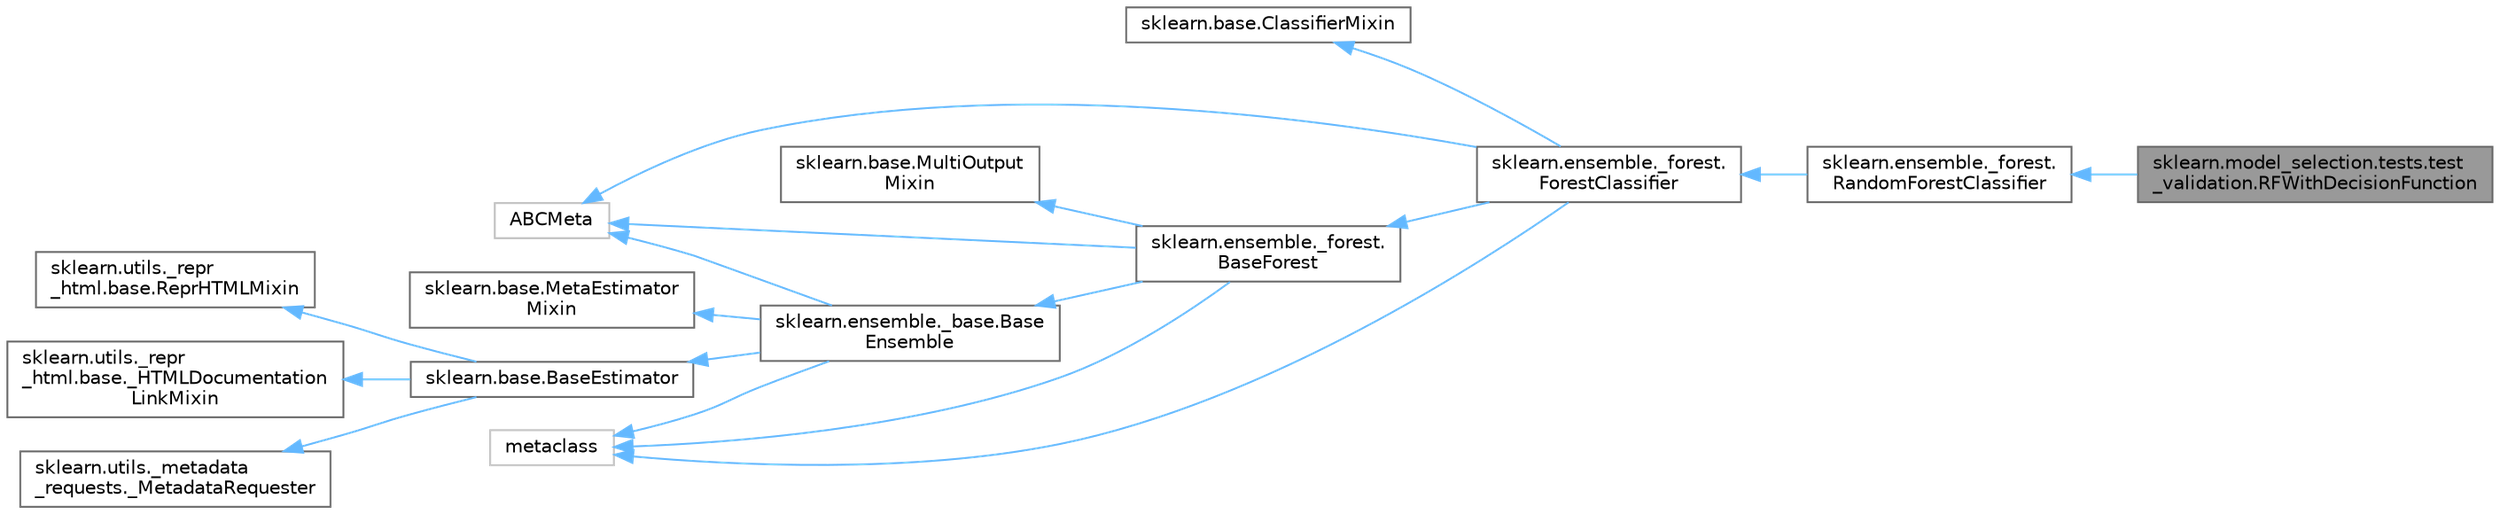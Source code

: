 digraph "sklearn.model_selection.tests.test_validation.RFWithDecisionFunction"
{
 // LATEX_PDF_SIZE
  bgcolor="transparent";
  edge [fontname=Helvetica,fontsize=10,labelfontname=Helvetica,labelfontsize=10];
  node [fontname=Helvetica,fontsize=10,shape=box,height=0.2,width=0.4];
  rankdir="LR";
  Node1 [id="Node000001",label="sklearn.model_selection.tests.test\l_validation.RFWithDecisionFunction",height=0.2,width=0.4,color="gray40", fillcolor="grey60", style="filled", fontcolor="black",tooltip=" "];
  Node2 -> Node1 [id="edge18_Node000001_Node000002",dir="back",color="steelblue1",style="solid",tooltip=" "];
  Node2 [id="Node000002",label="sklearn.ensemble._forest.\lRandomForestClassifier",height=0.2,width=0.4,color="gray40", fillcolor="white", style="filled",URL="$dd/dde/classsklearn_1_1ensemble_1_1__forest_1_1RandomForestClassifier.html",tooltip=" "];
  Node3 -> Node2 [id="edge19_Node000002_Node000003",dir="back",color="steelblue1",style="solid",tooltip=" "];
  Node3 [id="Node000003",label="sklearn.ensemble._forest.\lForestClassifier",height=0.2,width=0.4,color="gray40", fillcolor="white", style="filled",URL="$d7/d9f/classsklearn_1_1ensemble_1_1__forest_1_1ForestClassifier.html",tooltip=" "];
  Node4 -> Node3 [id="edge20_Node000003_Node000004",dir="back",color="steelblue1",style="solid",tooltip=" "];
  Node4 [id="Node000004",label="sklearn.base.ClassifierMixin",height=0.2,width=0.4,color="gray40", fillcolor="white", style="filled",URL="$d2/d39/classsklearn_1_1base_1_1ClassifierMixin.html",tooltip=" "];
  Node5 -> Node3 [id="edge21_Node000003_Node000005",dir="back",color="steelblue1",style="solid",tooltip=" "];
  Node5 [id="Node000005",label="sklearn.ensemble._forest.\lBaseForest",height=0.2,width=0.4,color="gray40", fillcolor="white", style="filled",URL="$d4/d07/classsklearn_1_1ensemble_1_1__forest_1_1BaseForest.html",tooltip=" "];
  Node6 -> Node5 [id="edge22_Node000005_Node000006",dir="back",color="steelblue1",style="solid",tooltip=" "];
  Node6 [id="Node000006",label="sklearn.base.MultiOutput\lMixin",height=0.2,width=0.4,color="gray40", fillcolor="white", style="filled",URL="$d4/d1c/classsklearn_1_1base_1_1MultiOutputMixin.html",tooltip=" "];
  Node7 -> Node5 [id="edge23_Node000005_Node000007",dir="back",color="steelblue1",style="solid",tooltip=" "];
  Node7 [id="Node000007",label="sklearn.ensemble._base.Base\lEnsemble",height=0.2,width=0.4,color="gray40", fillcolor="white", style="filled",URL="$d9/d0e/classsklearn_1_1ensemble_1_1__base_1_1BaseEnsemble.html",tooltip=" "];
  Node8 -> Node7 [id="edge24_Node000007_Node000008",dir="back",color="steelblue1",style="solid",tooltip=" "];
  Node8 [id="Node000008",label="sklearn.base.MetaEstimator\lMixin",height=0.2,width=0.4,color="gray40", fillcolor="white", style="filled",URL="$d4/d5a/classsklearn_1_1base_1_1MetaEstimatorMixin.html",tooltip=" "];
  Node9 -> Node7 [id="edge25_Node000007_Node000009",dir="back",color="steelblue1",style="solid",tooltip=" "];
  Node9 [id="Node000009",label="sklearn.base.BaseEstimator",height=0.2,width=0.4,color="gray40", fillcolor="white", style="filled",URL="$d3/d20/classsklearn_1_1base_1_1BaseEstimator.html",tooltip=" "];
  Node10 -> Node9 [id="edge26_Node000009_Node000010",dir="back",color="steelblue1",style="solid",tooltip=" "];
  Node10 [id="Node000010",label="sklearn.utils._repr\l_html.base.ReprHTMLMixin",height=0.2,width=0.4,color="gray40", fillcolor="white", style="filled",URL="$d3/d50/classsklearn_1_1utils_1_1__repr__html_1_1base_1_1ReprHTMLMixin.html",tooltip=" "];
  Node11 -> Node9 [id="edge27_Node000009_Node000011",dir="back",color="steelblue1",style="solid",tooltip=" "];
  Node11 [id="Node000011",label="sklearn.utils._repr\l_html.base._HTMLDocumentation\lLinkMixin",height=0.2,width=0.4,color="gray40", fillcolor="white", style="filled",URL="$d5/d05/classsklearn_1_1utils_1_1__repr__html_1_1base_1_1__HTMLDocumentationLinkMixin.html",tooltip=" "];
  Node12 -> Node9 [id="edge28_Node000009_Node000012",dir="back",color="steelblue1",style="solid",tooltip=" "];
  Node12 [id="Node000012",label="sklearn.utils._metadata\l_requests._MetadataRequester",height=0.2,width=0.4,color="gray40", fillcolor="white", style="filled",URL="$d6/dfa/classsklearn_1_1utils_1_1__metadata__requests_1_1__MetadataRequester.html",tooltip=" "];
  Node13 -> Node7 [id="edge29_Node000007_Node000013",dir="back",color="steelblue1",style="solid",tooltip=" "];
  Node13 [id="Node000013",label="metaclass",height=0.2,width=0.4,color="grey75", fillcolor="white", style="filled",URL="$d1/d9a/classmetaclass.html",tooltip=" "];
  Node14 -> Node7 [id="edge30_Node000007_Node000014",dir="back",color="steelblue1",style="solid",tooltip=" "];
  Node14 [id="Node000014",label="ABCMeta",height=0.2,width=0.4,color="grey75", fillcolor="white", style="filled",URL="$df/d42/classABCMeta.html",tooltip=" "];
  Node13 -> Node5 [id="edge31_Node000005_Node000013",dir="back",color="steelblue1",style="solid",tooltip=" "];
  Node14 -> Node5 [id="edge32_Node000005_Node000014",dir="back",color="steelblue1",style="solid",tooltip=" "];
  Node13 -> Node3 [id="edge33_Node000003_Node000013",dir="back",color="steelblue1",style="solid",tooltip=" "];
  Node14 -> Node3 [id="edge34_Node000003_Node000014",dir="back",color="steelblue1",style="solid",tooltip=" "];
}
